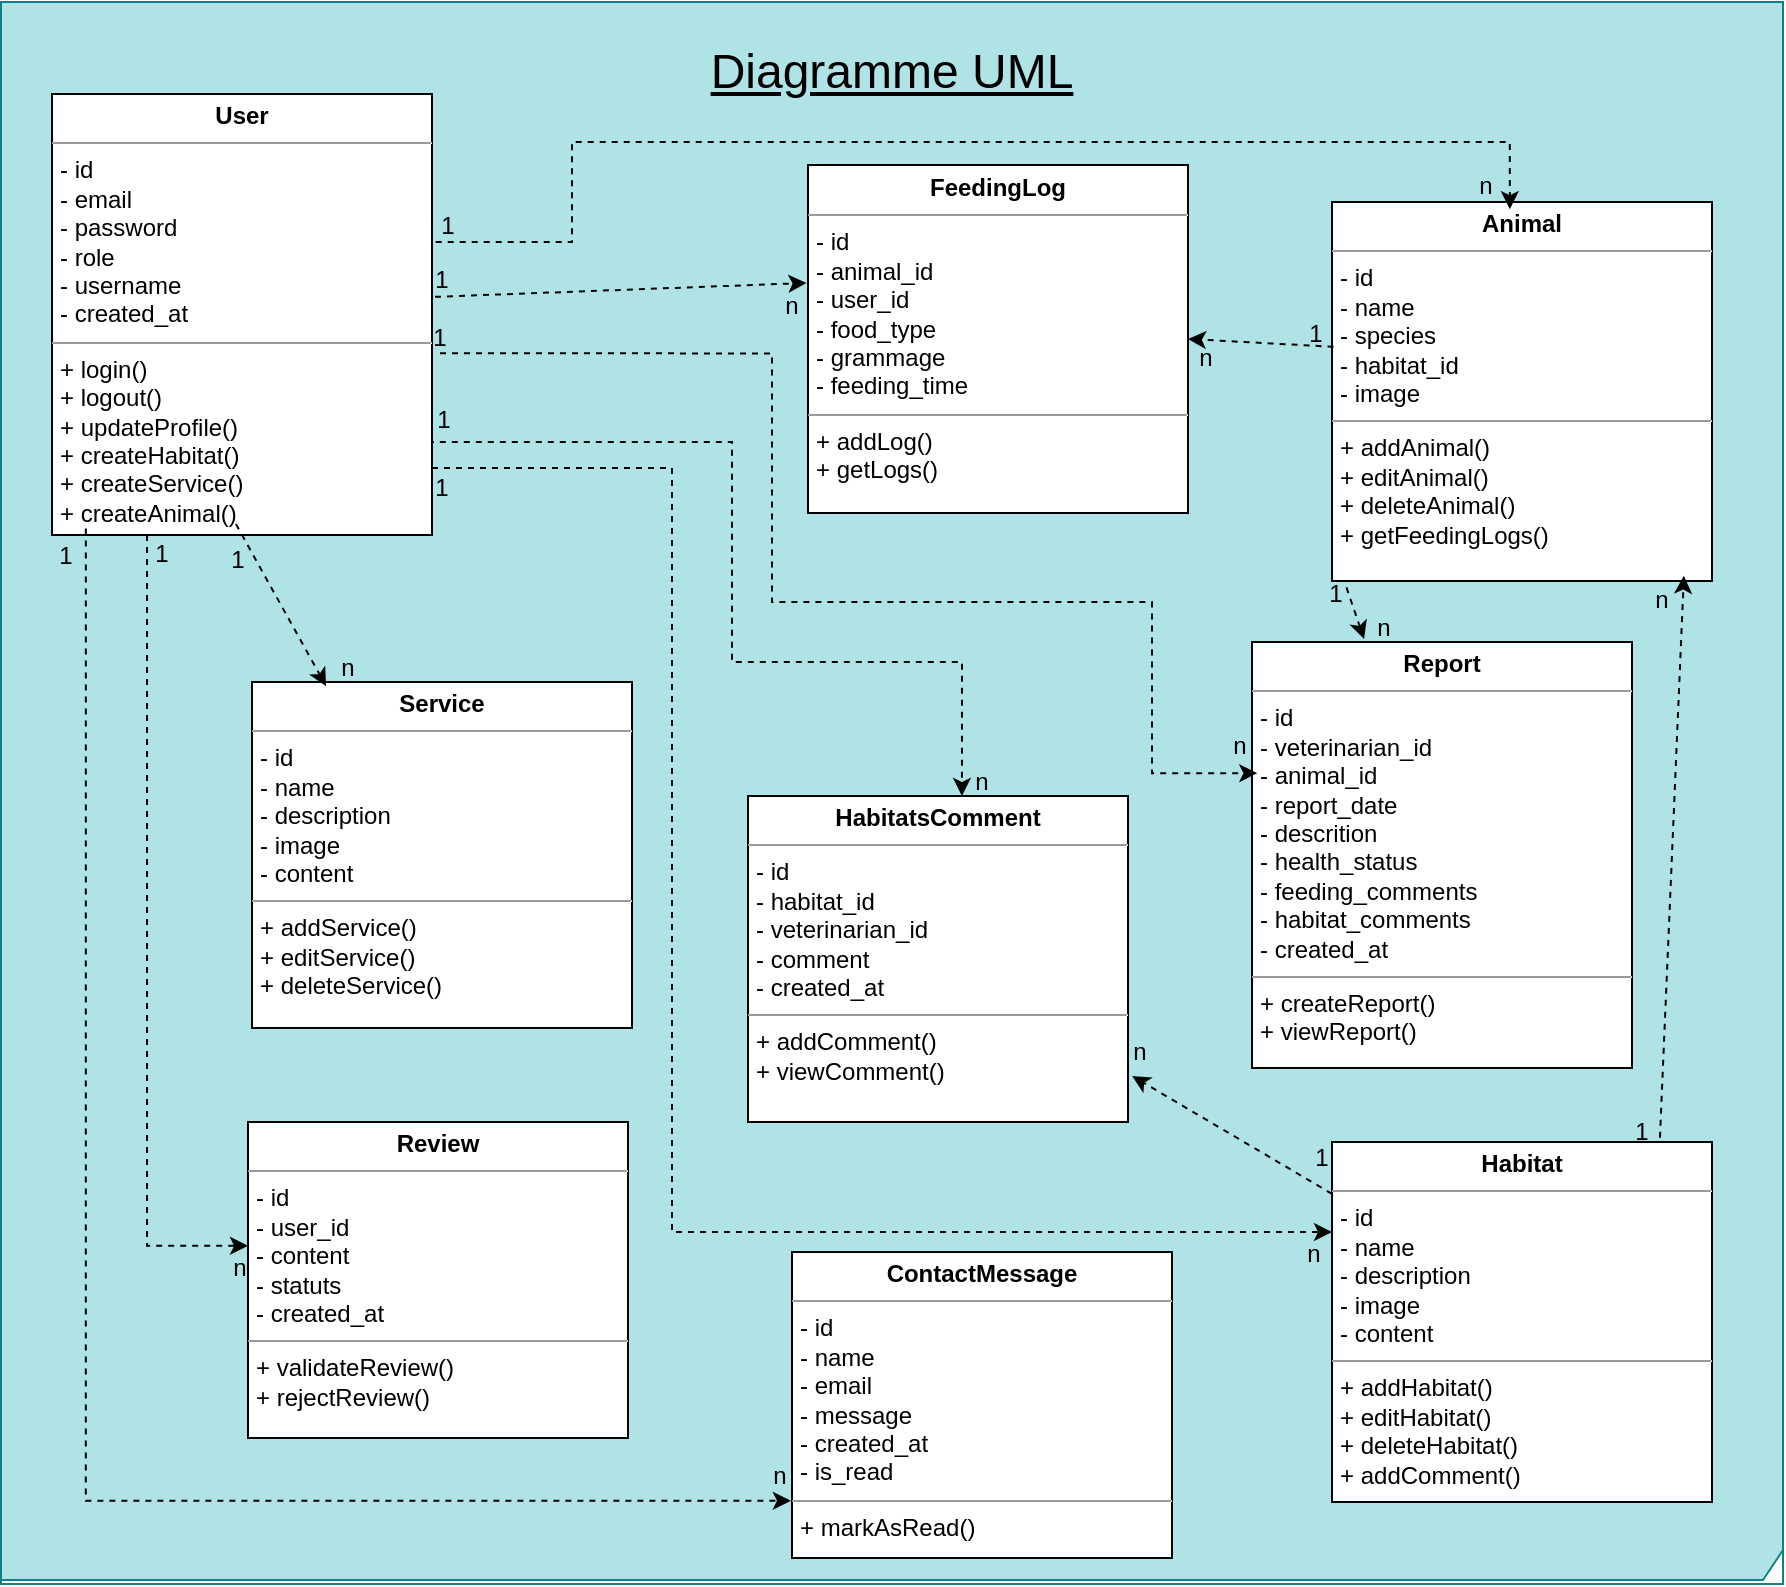 <mxfile version="26.0.2">
  <diagram name="Page-1" id="c4acf3e9-155e-7222-9cf6-157b1a14988f">
    <mxGraphModel dx="2255" dy="1942" grid="1" gridSize="10" guides="1" tooltips="1" connect="1" arrows="1" fold="1" page="1" pageScale="1" pageWidth="850" pageHeight="1100" background="none" math="0" shadow="0">
      <root>
        <mxCell id="0" />
        <mxCell id="1" parent="0" />
        <mxCell id="17acba5748e5396b-1" value="" style="shape=umlFrame;whiteSpace=wrap;html=1;rounded=0;shadow=0;comic=0;labelBackgroundColor=none;strokeWidth=1;fontFamily=Verdana;fontSize=10;align=center;fillColor=#b0e3e6;strokeColor=#0e8088;width=891;height=789;" parent="1" vertex="1">
          <mxGeometry x="-75.5" y="-20" width="891" height="791" as="geometry" />
        </mxCell>
        <mxCell id="5d2195bd80daf111-9" value="&lt;p style=&quot;margin:0px;margin-top:4px;text-align:center;&quot;&gt;&lt;b&gt;ContactMessage&lt;/b&gt;&lt;br&gt;&lt;/p&gt;&lt;hr size=&quot;1&quot;&gt;&lt;p style=&quot;margin:0px;margin-left:4px;&quot;&gt;- id&lt;br&gt;- name&lt;br&gt;&lt;/p&gt;&lt;p style=&quot;margin:0px;margin-left:4px;&quot;&gt;- email&lt;br&gt;&lt;/p&gt;&lt;p style=&quot;margin:0px;margin-left:4px;&quot;&gt;- message&lt;br&gt;&lt;/p&gt;&lt;p style=&quot;margin:0px;margin-left:4px;&quot;&gt;- created_at&lt;/p&gt;&lt;p style=&quot;margin:0px;margin-left:4px;&quot;&gt;- is_read&lt;br&gt;&lt;/p&gt;&lt;hr size=&quot;1&quot;&gt;&lt;p style=&quot;margin:0px;margin-left:4px;&quot;&gt;+ markAsRead()&lt;br&gt;&lt;/p&gt;" style="verticalAlign=top;align=left;overflow=fill;fontSize=12;fontFamily=Helvetica;html=1;rounded=0;shadow=0;comic=0;labelBackgroundColor=none;strokeWidth=1" parent="1" vertex="1">
          <mxGeometry x="320" y="605" width="190" height="153" as="geometry" />
        </mxCell>
        <mxCell id="5d2195bd80daf111-12" value="&lt;p style=&quot;margin:0px;margin-top:4px;text-align:center;&quot;&gt;&lt;b&gt;FeedingLog&lt;/b&gt;&lt;br&gt;&lt;/p&gt;&lt;hr size=&quot;1&quot;&gt;&lt;p style=&quot;margin:0px;margin-left:4px;&quot;&gt;- id&lt;br&gt;- animal_id&lt;/p&gt;&lt;p style=&quot;margin:0px;margin-left:4px;&quot;&gt;- user_id&lt;br&gt;&lt;/p&gt;&lt;p style=&quot;margin:0px;margin-left:4px;&quot;&gt;- food_type&lt;br&gt;&lt;/p&gt;&lt;p style=&quot;margin:0px;margin-left:4px;&quot;&gt;- grammage&lt;br&gt;&lt;/p&gt;&lt;p style=&quot;margin:0px;margin-left:4px;&quot;&gt;- feeding_time&lt;br&gt;&lt;/p&gt;&lt;hr size=&quot;1&quot;&gt;&lt;p style=&quot;margin:0px;margin-left:4px;&quot;&gt;+ addLog()&lt;br&gt;+ getLogs()&lt;/p&gt;" style="verticalAlign=top;align=left;overflow=fill;fontSize=12;fontFamily=Helvetica;html=1;rounded=0;shadow=0;comic=0;labelBackgroundColor=none;strokeWidth=1" parent="1" vertex="1">
          <mxGeometry x="328" y="61.5" width="190" height="174" as="geometry" />
        </mxCell>
        <mxCell id="5d2195bd80daf111-18" value="&lt;p style=&quot;margin:0px;margin-top:4px;text-align:center;&quot;&gt;&lt;b&gt;User&lt;/b&gt;&lt;br&gt;&lt;/p&gt;&lt;hr size=&quot;1&quot;&gt;&lt;p style=&quot;margin:0px;margin-left:4px;&quot;&gt;- id&lt;br&gt;- email&lt;/p&gt;&lt;p style=&quot;margin:0px;margin-left:4px;&quot;&gt;- password&lt;/p&gt;&lt;p style=&quot;margin:0px;margin-left:4px;&quot;&gt;- role&lt;/p&gt;&lt;p style=&quot;margin:0px;margin-left:4px;&quot;&gt;- username&lt;/p&gt;&lt;p style=&quot;margin:0px;margin-left:4px;&quot;&gt;- created_at&lt;br&gt;&lt;/p&gt;&lt;hr size=&quot;1&quot;&gt;&lt;p style=&quot;margin:0px;margin-left:4px;&quot;&gt;+ login()&lt;br&gt;+ logout()&lt;/p&gt;&lt;p style=&quot;margin:0px;margin-left:4px;&quot;&gt;+ updateProfile()&lt;/p&gt;&lt;p style=&quot;margin:0px;margin-left:4px;&quot;&gt; + createHabitat()&lt;/p&gt;&lt;p style=&quot;margin:0px;margin-left:4px;&quot;&gt;+ createService()&amp;nbsp;&lt;/p&gt;&lt;p style=&quot;margin:0px;margin-left:4px;&quot;&gt;+ createAnimal()&lt;/p&gt;&lt;p style=&quot;margin:0px;margin-left:4px;&quot;&gt;&lt;br&gt;&lt;/p&gt;" style="verticalAlign=top;align=left;overflow=fill;fontSize=12;fontFamily=Helvetica;html=1;rounded=0;shadow=0;comic=0;labelBackgroundColor=none;strokeWidth=1" parent="1" vertex="1">
          <mxGeometry x="-50" y="26" width="190" height="220.5" as="geometry" />
        </mxCell>
        <mxCell id="5d2195bd80daf111-19" value="&lt;p style=&quot;margin:0px;margin-top:4px;text-align:center;&quot;&gt;&lt;b&gt;Animal&lt;/b&gt;&lt;br&gt;&lt;b&gt;&lt;/b&gt;&lt;/p&gt;&lt;hr size=&quot;1&quot;&gt;&lt;p style=&quot;margin:0px;margin-left:4px;&quot;&gt;- id&lt;br&gt;- name&lt;br&gt;&lt;/p&gt;&lt;p style=&quot;margin:0px;margin-left:4px;&quot;&gt;- species&lt;br&gt;&lt;/p&gt;&lt;p style=&quot;margin:0px;margin-left:4px;&quot;&gt;- habitat_id&lt;br&gt;&lt;/p&gt;&lt;p style=&quot;margin:0px;margin-left:4px;&quot;&gt;- image&lt;br&gt;&lt;/p&gt;&lt;hr size=&quot;1&quot;&gt;&lt;p style=&quot;margin:0px;margin-left:4px;&quot;&gt;+ addAnimal()&lt;br&gt;+ editAnimal()&lt;/p&gt;&lt;p style=&quot;margin:0px;margin-left:4px;&quot;&gt;+ deleteAnimal()&lt;/p&gt;&lt;p style=&quot;margin:0px;margin-left:4px;&quot;&gt;    + getFeedingLogs()&lt;/p&gt;" style="verticalAlign=top;align=left;overflow=fill;fontSize=12;fontFamily=Helvetica;html=1;rounded=0;shadow=0;comic=0;labelBackgroundColor=none;strokeWidth=1" parent="1" vertex="1">
          <mxGeometry x="590" y="80" width="190" height="189.5" as="geometry" />
        </mxCell>
        <mxCell id="5d2195bd80daf111-20" value="&lt;p style=&quot;margin:0px;margin-top:4px;text-align:center;&quot;&gt;&lt;b&gt;Habitat&lt;/b&gt;&lt;br&gt;&lt;/p&gt;&lt;hr size=&quot;1&quot;&gt;&lt;p style=&quot;margin:0px;margin-left:4px;&quot;&gt;- id&lt;br&gt;- name&lt;br&gt;&lt;/p&gt;&lt;p style=&quot;margin:0px;margin-left:4px;&quot;&gt;- description&lt;br&gt;&lt;/p&gt;&lt;p style=&quot;margin:0px;margin-left:4px;&quot;&gt;- image&lt;br&gt;&lt;/p&gt;&lt;p style=&quot;margin:0px;margin-left:4px;&quot;&gt;- content&lt;br&gt;&lt;/p&gt;&lt;hr size=&quot;1&quot;&gt;&lt;p style=&quot;margin:0px;margin-left:4px;&quot;&gt;+ addHabitat()&lt;br&gt;+ editHabitat()&lt;/p&gt;&lt;p style=&quot;margin:0px;margin-left:4px;&quot;&gt;+ deleteHabitat()&lt;/p&gt;&lt;p style=&quot;margin:0px;margin-left:4px;&quot;&gt; + addComment()&lt;/p&gt;" style="verticalAlign=top;align=left;overflow=fill;fontSize=12;fontFamily=Helvetica;html=1;rounded=0;shadow=0;comic=0;labelBackgroundColor=none;strokeWidth=1" parent="1" vertex="1">
          <mxGeometry x="590" y="550" width="190" height="180" as="geometry" />
        </mxCell>
        <mxCell id="u3Zv2N3KWgac9qZE_md4-1" value="&lt;p style=&quot;margin:0px;margin-top:4px;text-align:center;&quot;&gt;&lt;b&gt;Service&lt;/b&gt;&lt;br&gt;&lt;/p&gt;&lt;hr size=&quot;1&quot;&gt;&lt;p style=&quot;margin:0px;margin-left:4px;&quot;&gt;- id&lt;br&gt;- name&lt;br&gt;&lt;/p&gt;&lt;p style=&quot;margin:0px;margin-left:4px;&quot;&gt;- description&lt;br&gt;&lt;/p&gt;&lt;p style=&quot;margin:0px;margin-left:4px;&quot;&gt;- image&lt;br&gt;&lt;/p&gt;&lt;p style=&quot;margin:0px;margin-left:4px;&quot;&gt;- content&lt;br&gt;&lt;/p&gt;&lt;hr size=&quot;1&quot;&gt;&lt;p style=&quot;margin:0px;margin-left:4px;&quot;&gt;+ addService()&lt;br&gt;+ editService()&lt;/p&gt;&lt;p style=&quot;margin:0px;margin-left:4px;&quot;&gt;+ deleteService()&lt;br&gt;&lt;/p&gt;" style="verticalAlign=top;align=left;overflow=fill;fontSize=12;fontFamily=Helvetica;html=1;rounded=0;shadow=0;comic=0;labelBackgroundColor=none;strokeWidth=1" vertex="1" parent="1">
          <mxGeometry x="50" y="320" width="190" height="173" as="geometry" />
        </mxCell>
        <mxCell id="5d2195bd80daf111-11" value="&lt;p style=&quot;margin:0px;margin-top:4px;text-align:center;&quot;&gt;&lt;b&gt;Review&lt;/b&gt;&lt;br&gt;&lt;/p&gt;&lt;hr size=&quot;1&quot;&gt;&lt;p style=&quot;margin:0px;margin-left:4px;&quot;&gt;- id&lt;br&gt;- user_id&lt;br&gt;&lt;/p&gt;&lt;p style=&quot;margin:0px;margin-left:4px;&quot;&gt;- content&lt;br&gt;&lt;/p&gt;&lt;p style=&quot;margin:0px;margin-left:4px;&quot;&gt;- statuts&lt;br&gt;&lt;/p&gt;&lt;p style=&quot;margin:0px;margin-left:4px;&quot;&gt;- created_at&lt;br&gt;&lt;/p&gt;&lt;hr size=&quot;1&quot;&gt;&lt;p style=&quot;margin:0px;margin-left:4px;&quot;&gt;+ validateReview()&lt;br&gt;+ rejectReview()&lt;/p&gt;" style="verticalAlign=top;align=left;overflow=fill;fontSize=12;fontFamily=Helvetica;html=1;rounded=0;shadow=0;comic=0;labelBackgroundColor=none;strokeWidth=1" parent="1" vertex="1">
          <mxGeometry x="48" y="540" width="190" height="158" as="geometry" />
        </mxCell>
        <mxCell id="u3Zv2N3KWgac9qZE_md4-7" value="1" style="text;html=1;align=center;verticalAlign=middle;whiteSpace=wrap;rounded=0;" vertex="1" parent="1">
          <mxGeometry x="28" y="247.5" width="30" height="23" as="geometry" />
        </mxCell>
        <mxCell id="u3Zv2N3KWgac9qZE_md4-8" value="n" style="text;html=1;align=center;verticalAlign=middle;whiteSpace=wrap;rounded=0;" vertex="1" parent="1">
          <mxGeometry x="29" y="601" width="30" height="23" as="geometry" />
        </mxCell>
        <mxCell id="u3Zv2N3KWgac9qZE_md4-10" style="edgeStyle=none;rounded=0;orthogonalLoop=1;jettySize=auto;html=1;dashed=1;entryX=0.926;entryY=0.986;entryDx=0;entryDy=0;entryPerimeter=0;exitX=0.863;exitY=-0.012;exitDx=0;exitDy=0;exitPerimeter=0;" edge="1" parent="1" source="5d2195bd80daf111-20" target="5d2195bd80daf111-19">
          <mxGeometry relative="1" as="geometry">
            <mxPoint x="750" y="350" as="sourcePoint" />
            <mxPoint x="766.23" y="531.14" as="targetPoint" />
          </mxGeometry>
        </mxCell>
        <mxCell id="u3Zv2N3KWgac9qZE_md4-13" value="1" style="text;html=1;align=center;verticalAlign=middle;whiteSpace=wrap;rounded=0;" vertex="1" parent="1">
          <mxGeometry x="730" y="533" width="30" height="23" as="geometry" />
        </mxCell>
        <mxCell id="u3Zv2N3KWgac9qZE_md4-15" style="edgeStyle=none;rounded=0;orthogonalLoop=1;jettySize=auto;html=1;entryX=1;entryY=0.5;entryDx=0;entryDy=0;exitX=0.004;exitY=0.382;exitDx=0;exitDy=0;exitPerimeter=0;dashed=1;" edge="1" parent="1" source="5d2195bd80daf111-19" target="5d2195bd80daf111-12">
          <mxGeometry relative="1" as="geometry">
            <mxPoint x="373" y="350" as="sourcePoint" />
            <mxPoint x="319.998" y="63" as="targetPoint" />
          </mxGeometry>
        </mxCell>
        <mxCell id="u3Zv2N3KWgac9qZE_md4-16" value="n" style="text;html=1;align=center;verticalAlign=middle;whiteSpace=wrap;rounded=0;" vertex="1" parent="1">
          <mxGeometry x="512" y="146" width="30" height="23" as="geometry" />
        </mxCell>
        <mxCell id="u3Zv2N3KWgac9qZE_md4-34" value="" style="endArrow=classic;html=1;rounded=0;entryX=-0.004;entryY=0.339;entryDx=0;entryDy=0;entryPerimeter=0;dashed=1;exitX=1.008;exitY=0.46;exitDx=0;exitDy=0;exitPerimeter=0;" edge="1" parent="1" source="5d2195bd80daf111-18" target="5d2195bd80daf111-12">
          <mxGeometry width="50" height="50" relative="1" as="geometry">
            <mxPoint x="180" y="130" as="sourcePoint" />
            <mxPoint x="280" y="140" as="targetPoint" />
          </mxGeometry>
        </mxCell>
        <mxCell id="u3Zv2N3KWgac9qZE_md4-35" value="1" style="text;html=1;align=center;verticalAlign=middle;whiteSpace=wrap;rounded=0;" vertex="1" parent="1">
          <mxGeometry x="130" y="107.75" width="30" height="23" as="geometry" />
        </mxCell>
        <mxCell id="u3Zv2N3KWgac9qZE_md4-36" value="n" style="text;html=1;align=center;verticalAlign=middle;whiteSpace=wrap;rounded=0;" vertex="1" parent="1">
          <mxGeometry x="305" y="120" width="30" height="23" as="geometry" />
        </mxCell>
        <mxCell id="u3Zv2N3KWgac9qZE_md4-38" value="&lt;font style=&quot;font-size: 24px;&quot;&gt;&lt;u&gt;Diagramme UML&lt;/u&gt;&lt;/font&gt;" style="text;html=1;align=center;verticalAlign=middle;whiteSpace=wrap;rounded=0;" vertex="1" parent="1">
          <mxGeometry x="260" width="220" height="30" as="geometry" />
        </mxCell>
        <mxCell id="u3Zv2N3KWgac9qZE_md4-39" style="edgeStyle=none;rounded=0;orthogonalLoop=1;jettySize=auto;html=1;exitX=0.5;exitY=1;exitDx=0;exitDy=0;" edge="1" parent="1" source="u3Zv2N3KWgac9qZE_md4-38" target="u3Zv2N3KWgac9qZE_md4-38">
          <mxGeometry relative="1" as="geometry" />
        </mxCell>
        <mxCell id="u3Zv2N3KWgac9qZE_md4-42" value="1" style="text;html=1;align=center;verticalAlign=middle;whiteSpace=wrap;rounded=0;" vertex="1" parent="1">
          <mxGeometry x="567" y="134" width="30" height="23" as="geometry" />
        </mxCell>
        <mxCell id="u3Zv2N3KWgac9qZE_md4-11" value="n" style="text;html=1;align=center;verticalAlign=middle;whiteSpace=wrap;rounded=0;" vertex="1" parent="1">
          <mxGeometry x="740" y="267.5" width="30" height="23" as="geometry" />
        </mxCell>
        <mxCell id="u3Zv2N3KWgac9qZE_md4-44" value="&lt;p style=&quot;margin:0px;margin-top:4px;text-align:center;&quot;&gt;&lt;b&gt;Report&lt;/b&gt;&lt;br&gt;&lt;/p&gt;&lt;hr size=&quot;1&quot;&gt;&lt;p style=&quot;margin:0px;margin-left:4px;&quot;&gt;- id&lt;br&gt;- veterinarian_id&lt;br&gt;&lt;/p&gt;&lt;p style=&quot;margin:0px;margin-left:4px;&quot;&gt;- animal_id&lt;br&gt;&lt;/p&gt;&lt;p style=&quot;margin:0px;margin-left:4px;&quot;&gt;- report_date&lt;br&gt;&lt;/p&gt;&lt;p style=&quot;margin:0px;margin-left:4px;&quot;&gt;- descrition&lt;/p&gt;&lt;p style=&quot;margin:0px;margin-left:4px;&quot;&gt;- health_status&lt;/p&gt;&lt;p style=&quot;margin:0px;margin-left:4px;&quot;&gt;- feeding_comments&lt;/p&gt;&lt;p style=&quot;margin:0px;margin-left:4px;&quot;&gt;- habitat_comments&lt;/p&gt;&lt;p style=&quot;margin:0px;margin-left:4px;&quot;&gt;- created_at&lt;br&gt;&lt;/p&gt;&lt;hr size=&quot;1&quot;&gt;&lt;p style=&quot;margin:0px;margin-left:4px;&quot;&gt;+ createReport()&lt;br&gt;+ viewReport()&lt;/p&gt;" style="verticalAlign=top;align=left;overflow=fill;fontSize=12;fontFamily=Helvetica;html=1;rounded=0;shadow=0;comic=0;labelBackgroundColor=none;strokeWidth=1" vertex="1" parent="1">
          <mxGeometry x="550" y="300" width="190" height="213" as="geometry" />
        </mxCell>
        <mxCell id="u3Zv2N3KWgac9qZE_md4-47" value="&lt;p style=&quot;margin:0px;margin-top:4px;text-align:center;&quot;&gt;&lt;b&gt;HabitatsComment&lt;/b&gt;&lt;br&gt;&lt;/p&gt;&lt;hr size=&quot;1&quot;&gt;&lt;p style=&quot;margin:0px;margin-left:4px;&quot;&gt;- id&lt;br&gt;- habitat_id&lt;br&gt;&lt;/p&gt;&lt;p style=&quot;margin:0px;margin-left:4px;&quot;&gt;- veterinarian_id&lt;/p&gt;&lt;p style=&quot;margin:0px;margin-left:4px;&quot;&gt;- comment&lt;br&gt;&lt;/p&gt;&lt;p style=&quot;margin:0px;margin-left:4px;&quot;&gt;- created_at&lt;br&gt;&lt;/p&gt;&lt;hr size=&quot;1&quot;&gt;&lt;p style=&quot;margin:0px;margin-left:4px;&quot;&gt;+ addComment()&lt;br&gt;+ viewComment()&lt;/p&gt;" style="verticalAlign=top;align=left;overflow=fill;fontSize=12;fontFamily=Helvetica;html=1;rounded=0;shadow=0;comic=0;labelBackgroundColor=none;strokeWidth=1" vertex="1" parent="1">
          <mxGeometry x="298" y="377" width="190" height="163" as="geometry" />
        </mxCell>
        <mxCell id="u3Zv2N3KWgac9qZE_md4-48" style="edgeStyle=none;rounded=0;orthogonalLoop=1;jettySize=auto;html=1;entryX=0.295;entryY=-0.007;entryDx=0;entryDy=0;exitX=0.038;exitY=1.017;exitDx=0;exitDy=0;exitPerimeter=0;dashed=1;entryPerimeter=0;" edge="1" parent="1" source="5d2195bd80daf111-19" target="u3Zv2N3KWgac9qZE_md4-44">
          <mxGeometry relative="1" as="geometry">
            <mxPoint x="567" y="318" as="sourcePoint" />
            <mxPoint x="486" y="327" as="targetPoint" />
          </mxGeometry>
        </mxCell>
        <mxCell id="u3Zv2N3KWgac9qZE_md4-49" value="n" style="text;html=1;align=center;verticalAlign=middle;whiteSpace=wrap;rounded=0;" vertex="1" parent="1">
          <mxGeometry x="601" y="281.5" width="30" height="23" as="geometry" />
        </mxCell>
        <mxCell id="u3Zv2N3KWgac9qZE_md4-50" value="1" style="text;html=1;align=center;verticalAlign=middle;whiteSpace=wrap;rounded=0;" vertex="1" parent="1">
          <mxGeometry x="577" y="264" width="30" height="23" as="geometry" />
        </mxCell>
        <mxCell id="u3Zv2N3KWgac9qZE_md4-51" value="" style="endArrow=classic;html=1;rounded=0;edgeStyle=orthogonalEdgeStyle;exitX=1;exitY=0.208;exitDx=0;exitDy=0;exitPerimeter=0;entryX=0.468;entryY=0.019;entryDx=0;entryDy=0;entryPerimeter=0;dashed=1;" edge="1" parent="1" source="5d2195bd80daf111-18" target="5d2195bd80daf111-19">
          <mxGeometry width="50" height="50" relative="1" as="geometry">
            <mxPoint x="220" y="100" as="sourcePoint" />
            <mxPoint x="270" y="50" as="targetPoint" />
            <Array as="points">
              <mxPoint x="210" y="100" />
              <mxPoint x="210" y="50" />
              <mxPoint x="679" y="50" />
            </Array>
          </mxGeometry>
        </mxCell>
        <mxCell id="u3Zv2N3KWgac9qZE_md4-52" value="1" style="text;html=1;align=center;verticalAlign=middle;whiteSpace=wrap;rounded=0;" vertex="1" parent="1">
          <mxGeometry x="133" y="80" width="30" height="23" as="geometry" />
        </mxCell>
        <mxCell id="u3Zv2N3KWgac9qZE_md4-53" value="" style="endArrow=classic;html=1;rounded=0;entryX=0.195;entryY=0.012;entryDx=0;entryDy=0;exitX=0.484;exitY=0.975;exitDx=0;exitDy=0;exitPerimeter=0;entryPerimeter=0;dashed=1;" edge="1" parent="1" source="5d2195bd80daf111-18" target="u3Zv2N3KWgac9qZE_md4-1">
          <mxGeometry width="50" height="50" relative="1" as="geometry">
            <mxPoint x="110" y="297.5" as="sourcePoint" />
            <mxPoint x="160" y="247.5" as="targetPoint" />
          </mxGeometry>
        </mxCell>
        <mxCell id="u3Zv2N3KWgac9qZE_md4-54" value="1" style="text;html=1;align=center;verticalAlign=middle;whiteSpace=wrap;rounded=0;" vertex="1" parent="1">
          <mxGeometry x="-58" y="245.5" width="30" height="23" as="geometry" />
        </mxCell>
        <mxCell id="u3Zv2N3KWgac9qZE_md4-55" value="n" style="text;html=1;align=center;verticalAlign=middle;whiteSpace=wrap;rounded=0;" vertex="1" parent="1">
          <mxGeometry x="83" y="301.5" width="30" height="23" as="geometry" />
        </mxCell>
        <mxCell id="u3Zv2N3KWgac9qZE_md4-56" value="" style="endArrow=classic;html=1;rounded=0;edgeStyle=orthogonalEdgeStyle;entryX=0;entryY=0.25;entryDx=0;entryDy=0;dashed=1;exitX=1;exitY=0.848;exitDx=0;exitDy=0;exitPerimeter=0;" edge="1" parent="1" source="5d2195bd80daf111-18" target="5d2195bd80daf111-20">
          <mxGeometry width="50" height="50" relative="1" as="geometry">
            <mxPoint x="178" y="213" as="sourcePoint" />
            <mxPoint x="260" y="260" as="targetPoint" />
            <Array as="points">
              <mxPoint x="260" y="213" />
              <mxPoint x="260" y="595" />
            </Array>
          </mxGeometry>
        </mxCell>
        <mxCell id="u3Zv2N3KWgac9qZE_md4-57" value="1" style="text;html=1;align=center;verticalAlign=middle;whiteSpace=wrap;rounded=0;" vertex="1" parent="1">
          <mxGeometry x="130" y="211" width="30" height="23" as="geometry" />
        </mxCell>
        <mxCell id="u3Zv2N3KWgac9qZE_md4-59" value="n" style="text;html=1;align=center;verticalAlign=middle;whiteSpace=wrap;rounded=0;" vertex="1" parent="1">
          <mxGeometry x="566" y="594" width="30" height="23" as="geometry" />
        </mxCell>
        <mxCell id="u3Zv2N3KWgac9qZE_md4-60" value="" style="endArrow=classic;html=1;rounded=0;exitX=0;exitY=0.144;exitDx=0;exitDy=0;exitPerimeter=0;entryX=1.011;entryY=0.859;entryDx=0;entryDy=0;entryPerimeter=0;dashed=1;" edge="1" parent="1" source="5d2195bd80daf111-20" target="u3Zv2N3KWgac9qZE_md4-47">
          <mxGeometry width="50" height="50" relative="1" as="geometry">
            <mxPoint x="540" y="530" as="sourcePoint" />
            <mxPoint x="590" y="480" as="targetPoint" />
          </mxGeometry>
        </mxCell>
        <mxCell id="u3Zv2N3KWgac9qZE_md4-61" value="1" style="text;html=1;align=center;verticalAlign=middle;whiteSpace=wrap;rounded=0;" vertex="1" parent="1">
          <mxGeometry x="570" y="546" width="30" height="23" as="geometry" />
        </mxCell>
        <mxCell id="u3Zv2N3KWgac9qZE_md4-62" value="n" style="text;html=1;align=center;verticalAlign=middle;whiteSpace=wrap;rounded=0;" vertex="1" parent="1">
          <mxGeometry x="479" y="493" width="30" height="23" as="geometry" />
        </mxCell>
        <mxCell id="u3Zv2N3KWgac9qZE_md4-63" value="" style="endArrow=classic;html=1;rounded=0;edgeStyle=orthogonalEdgeStyle;exitX=1;exitY=0.698;exitDx=0;exitDy=0;exitPerimeter=0;entryX=0.563;entryY=0;entryDx=0;entryDy=0;entryPerimeter=0;dashed=1;" edge="1" parent="1" source="5d2195bd80daf111-18" target="u3Zv2N3KWgac9qZE_md4-47">
          <mxGeometry width="50" height="50" relative="1" as="geometry">
            <mxPoint x="355" y="310" as="sourcePoint" />
            <mxPoint x="405" y="260" as="targetPoint" />
            <Array as="points">
              <mxPoint x="140" y="200" />
              <mxPoint x="290" y="200" />
              <mxPoint x="290" y="310" />
              <mxPoint x="405" y="310" />
            </Array>
          </mxGeometry>
        </mxCell>
        <mxCell id="u3Zv2N3KWgac9qZE_md4-64" value="1" style="text;html=1;align=center;verticalAlign=middle;whiteSpace=wrap;rounded=0;" vertex="1" parent="1">
          <mxGeometry x="131" y="177" width="30" height="23" as="geometry" />
        </mxCell>
        <mxCell id="u3Zv2N3KWgac9qZE_md4-65" value="n" style="text;html=1;align=center;verticalAlign=middle;whiteSpace=wrap;rounded=0;" vertex="1" parent="1">
          <mxGeometry x="400" y="358" width="30" height="23" as="geometry" />
        </mxCell>
        <mxCell id="u3Zv2N3KWgac9qZE_md4-66" value="" style="endArrow=classic;html=1;rounded=0;edgeStyle=orthogonalEdgeStyle;exitX=0.25;exitY=1;exitDx=0;exitDy=0;entryX=0;entryY=0.392;entryDx=0;entryDy=0;entryPerimeter=0;dashed=1;" edge="1" parent="1" source="5d2195bd80daf111-18" target="5d2195bd80daf111-11">
          <mxGeometry width="50" height="50" relative="1" as="geometry">
            <mxPoint x="1" y="333" as="sourcePoint" />
            <mxPoint x="51" y="283" as="targetPoint" />
          </mxGeometry>
        </mxCell>
        <mxCell id="u3Zv2N3KWgac9qZE_md4-68" value="" style="endArrow=classic;html=1;rounded=0;edgeStyle=orthogonalEdgeStyle;exitX=0.089;exitY=0.985;exitDx=0;exitDy=0;exitPerimeter=0;entryX=-0.003;entryY=0.813;entryDx=0;entryDy=0;entryPerimeter=0;dashed=1;" edge="1" parent="1" source="5d2195bd80daf111-18" target="5d2195bd80daf111-9">
          <mxGeometry width="50" height="50" relative="1" as="geometry">
            <mxPoint x="-70" y="400" as="sourcePoint" />
            <mxPoint x="-20" y="350" as="targetPoint" />
            <Array as="points">
              <mxPoint x="-33" y="729" />
            </Array>
          </mxGeometry>
        </mxCell>
        <mxCell id="u3Zv2N3KWgac9qZE_md4-70" value="" style="endArrow=classic;html=1;rounded=0;edgeStyle=orthogonalEdgeStyle;exitX=1.021;exitY=0.588;exitDx=0;exitDy=0;exitPerimeter=0;entryX=0.014;entryY=0.308;entryDx=0;entryDy=0;entryPerimeter=0;dashed=1;" edge="1" parent="1" source="5d2195bd80daf111-18" target="u3Zv2N3KWgac9qZE_md4-44">
          <mxGeometry width="50" height="50" relative="1" as="geometry">
            <mxPoint x="367.71" y="289.93" as="sourcePoint" />
            <mxPoint x="417.71" y="239.93" as="targetPoint" />
            <Array as="points">
              <mxPoint x="310" y="156" />
              <mxPoint x="310" y="280" />
              <mxPoint x="500" y="280" />
              <mxPoint x="500" y="366" />
            </Array>
          </mxGeometry>
        </mxCell>
        <mxCell id="u3Zv2N3KWgac9qZE_md4-71" value="1" style="text;html=1;align=center;verticalAlign=middle;whiteSpace=wrap;rounded=0;" vertex="1" parent="1">
          <mxGeometry x="129" y="136.75" width="30" height="23" as="geometry" />
        </mxCell>
        <mxCell id="u3Zv2N3KWgac9qZE_md4-72" value="n" style="text;html=1;align=center;verticalAlign=middle;whiteSpace=wrap;rounded=0;" vertex="1" parent="1">
          <mxGeometry x="529" y="340" width="30" height="23" as="geometry" />
        </mxCell>
        <mxCell id="u3Zv2N3KWgac9qZE_md4-73" value="1" style="text;html=1;align=center;verticalAlign=middle;whiteSpace=wrap;rounded=0;" vertex="1" parent="1">
          <mxGeometry x="-10" y="244.5" width="30" height="23" as="geometry" />
        </mxCell>
        <mxCell id="u3Zv2N3KWgac9qZE_md4-74" value="n" style="text;html=1;align=center;verticalAlign=middle;whiteSpace=wrap;rounded=0;" vertex="1" parent="1">
          <mxGeometry x="299" y="705" width="30" height="23" as="geometry" />
        </mxCell>
        <mxCell id="u3Zv2N3KWgac9qZE_md4-76" value="n" style="text;html=1;align=center;verticalAlign=middle;whiteSpace=wrap;rounded=0;" vertex="1" parent="1">
          <mxGeometry x="652" y="60" width="30" height="23" as="geometry" />
        </mxCell>
      </root>
    </mxGraphModel>
  </diagram>
</mxfile>
